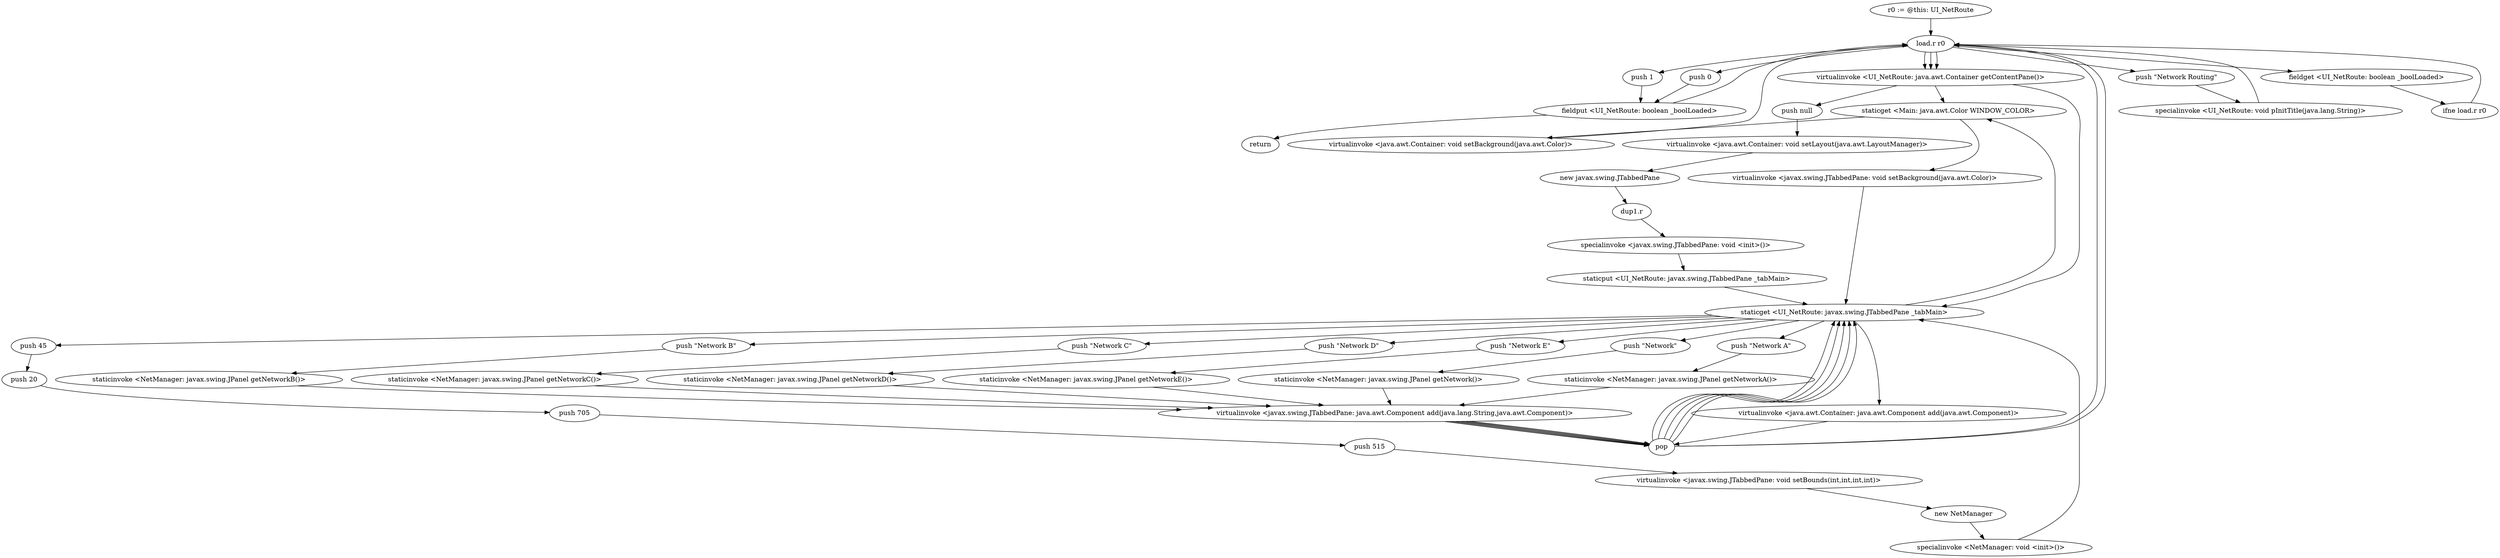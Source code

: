 digraph "" {
    "r0 := @this: UI_NetRoute"
    "load.r r0"
    "r0 := @this: UI_NetRoute"->"load.r r0";
    "push 0"
    "load.r r0"->"push 0";
    "fieldput <UI_NetRoute: boolean _boolLoaded>"
    "push 0"->"fieldput <UI_NetRoute: boolean _boolLoaded>";
    "fieldput <UI_NetRoute: boolean _boolLoaded>"->"load.r r0";
    "virtualinvoke <UI_NetRoute: java.awt.Container getContentPane()>"
    "load.r r0"->"virtualinvoke <UI_NetRoute: java.awt.Container getContentPane()>";
    "staticget <Main: java.awt.Color WINDOW_COLOR>"
    "virtualinvoke <UI_NetRoute: java.awt.Container getContentPane()>"->"staticget <Main: java.awt.Color WINDOW_COLOR>";
    "virtualinvoke <java.awt.Container: void setBackground(java.awt.Color)>"
    "staticget <Main: java.awt.Color WINDOW_COLOR>"->"virtualinvoke <java.awt.Container: void setBackground(java.awt.Color)>";
    "virtualinvoke <java.awt.Container: void setBackground(java.awt.Color)>"->"load.r r0";
    "load.r r0"->"virtualinvoke <UI_NetRoute: java.awt.Container getContentPane()>";
    "push null"
    "virtualinvoke <UI_NetRoute: java.awt.Container getContentPane()>"->"push null";
    "virtualinvoke <java.awt.Container: void setLayout(java.awt.LayoutManager)>"
    "push null"->"virtualinvoke <java.awt.Container: void setLayout(java.awt.LayoutManager)>";
    "new javax.swing.JTabbedPane"
    "virtualinvoke <java.awt.Container: void setLayout(java.awt.LayoutManager)>"->"new javax.swing.JTabbedPane";
    "dup1.r"
    "new javax.swing.JTabbedPane"->"dup1.r";
    "specialinvoke <javax.swing.JTabbedPane: void <init>()>"
    "dup1.r"->"specialinvoke <javax.swing.JTabbedPane: void <init>()>";
    "staticput <UI_NetRoute: javax.swing.JTabbedPane _tabMain>"
    "specialinvoke <javax.swing.JTabbedPane: void <init>()>"->"staticput <UI_NetRoute: javax.swing.JTabbedPane _tabMain>";
    "staticget <UI_NetRoute: javax.swing.JTabbedPane _tabMain>"
    "staticput <UI_NetRoute: javax.swing.JTabbedPane _tabMain>"->"staticget <UI_NetRoute: javax.swing.JTabbedPane _tabMain>";
    "staticget <UI_NetRoute: javax.swing.JTabbedPane _tabMain>"->"staticget <Main: java.awt.Color WINDOW_COLOR>";
    "virtualinvoke <javax.swing.JTabbedPane: void setBackground(java.awt.Color)>"
    "staticget <Main: java.awt.Color WINDOW_COLOR>"->"virtualinvoke <javax.swing.JTabbedPane: void setBackground(java.awt.Color)>";
    "virtualinvoke <javax.swing.JTabbedPane: void setBackground(java.awt.Color)>"->"staticget <UI_NetRoute: javax.swing.JTabbedPane _tabMain>";
    "push 45"
    "staticget <UI_NetRoute: javax.swing.JTabbedPane _tabMain>"->"push 45";
    "push 20"
    "push 45"->"push 20";
    "push 705"
    "push 20"->"push 705";
    "push 515"
    "push 705"->"push 515";
    "virtualinvoke <javax.swing.JTabbedPane: void setBounds(int,int,int,int)>"
    "push 515"->"virtualinvoke <javax.swing.JTabbedPane: void setBounds(int,int,int,int)>";
    "new NetManager"
    "virtualinvoke <javax.swing.JTabbedPane: void setBounds(int,int,int,int)>"->"new NetManager";
    "specialinvoke <NetManager: void <init>()>"
    "new NetManager"->"specialinvoke <NetManager: void <init>()>";
    "specialinvoke <NetManager: void <init>()>"->"staticget <UI_NetRoute: javax.swing.JTabbedPane _tabMain>";
    "push \"Network\""
    "staticget <UI_NetRoute: javax.swing.JTabbedPane _tabMain>"->"push \"Network\"";
    "staticinvoke <NetManager: javax.swing.JPanel getNetwork()>"
    "push \"Network\""->"staticinvoke <NetManager: javax.swing.JPanel getNetwork()>";
    "virtualinvoke <javax.swing.JTabbedPane: java.awt.Component add(java.lang.String,java.awt.Component)>"
    "staticinvoke <NetManager: javax.swing.JPanel getNetwork()>"->"virtualinvoke <javax.swing.JTabbedPane: java.awt.Component add(java.lang.String,java.awt.Component)>";
    "pop"
    "virtualinvoke <javax.swing.JTabbedPane: java.awt.Component add(java.lang.String,java.awt.Component)>"->"pop";
    "pop"->"staticget <UI_NetRoute: javax.swing.JTabbedPane _tabMain>";
    "push \"Network A\""
    "staticget <UI_NetRoute: javax.swing.JTabbedPane _tabMain>"->"push \"Network A\"";
    "staticinvoke <NetManager: javax.swing.JPanel getNetworkA()>"
    "push \"Network A\""->"staticinvoke <NetManager: javax.swing.JPanel getNetworkA()>";
    "staticinvoke <NetManager: javax.swing.JPanel getNetworkA()>"->"virtualinvoke <javax.swing.JTabbedPane: java.awt.Component add(java.lang.String,java.awt.Component)>";
    "virtualinvoke <javax.swing.JTabbedPane: java.awt.Component add(java.lang.String,java.awt.Component)>"->"pop";
    "pop"->"staticget <UI_NetRoute: javax.swing.JTabbedPane _tabMain>";
    "push \"Network B\""
    "staticget <UI_NetRoute: javax.swing.JTabbedPane _tabMain>"->"push \"Network B\"";
    "staticinvoke <NetManager: javax.swing.JPanel getNetworkB()>"
    "push \"Network B\""->"staticinvoke <NetManager: javax.swing.JPanel getNetworkB()>";
    "staticinvoke <NetManager: javax.swing.JPanel getNetworkB()>"->"virtualinvoke <javax.swing.JTabbedPane: java.awt.Component add(java.lang.String,java.awt.Component)>";
    "virtualinvoke <javax.swing.JTabbedPane: java.awt.Component add(java.lang.String,java.awt.Component)>"->"pop";
    "pop"->"staticget <UI_NetRoute: javax.swing.JTabbedPane _tabMain>";
    "push \"Network C\""
    "staticget <UI_NetRoute: javax.swing.JTabbedPane _tabMain>"->"push \"Network C\"";
    "staticinvoke <NetManager: javax.swing.JPanel getNetworkC()>"
    "push \"Network C\""->"staticinvoke <NetManager: javax.swing.JPanel getNetworkC()>";
    "staticinvoke <NetManager: javax.swing.JPanel getNetworkC()>"->"virtualinvoke <javax.swing.JTabbedPane: java.awt.Component add(java.lang.String,java.awt.Component)>";
    "virtualinvoke <javax.swing.JTabbedPane: java.awt.Component add(java.lang.String,java.awt.Component)>"->"pop";
    "pop"->"staticget <UI_NetRoute: javax.swing.JTabbedPane _tabMain>";
    "push \"Network D\""
    "staticget <UI_NetRoute: javax.swing.JTabbedPane _tabMain>"->"push \"Network D\"";
    "staticinvoke <NetManager: javax.swing.JPanel getNetworkD()>"
    "push \"Network D\""->"staticinvoke <NetManager: javax.swing.JPanel getNetworkD()>";
    "staticinvoke <NetManager: javax.swing.JPanel getNetworkD()>"->"virtualinvoke <javax.swing.JTabbedPane: java.awt.Component add(java.lang.String,java.awt.Component)>";
    "virtualinvoke <javax.swing.JTabbedPane: java.awt.Component add(java.lang.String,java.awt.Component)>"->"pop";
    "pop"->"staticget <UI_NetRoute: javax.swing.JTabbedPane _tabMain>";
    "push \"Network E\""
    "staticget <UI_NetRoute: javax.swing.JTabbedPane _tabMain>"->"push \"Network E\"";
    "staticinvoke <NetManager: javax.swing.JPanel getNetworkE()>"
    "push \"Network E\""->"staticinvoke <NetManager: javax.swing.JPanel getNetworkE()>";
    "staticinvoke <NetManager: javax.swing.JPanel getNetworkE()>"->"virtualinvoke <javax.swing.JTabbedPane: java.awt.Component add(java.lang.String,java.awt.Component)>";
    "virtualinvoke <javax.swing.JTabbedPane: java.awt.Component add(java.lang.String,java.awt.Component)>"->"pop";
    "pop"->"load.r r0";
    "load.r r0"->"virtualinvoke <UI_NetRoute: java.awt.Container getContentPane()>";
    "virtualinvoke <UI_NetRoute: java.awt.Container getContentPane()>"->"staticget <UI_NetRoute: javax.swing.JTabbedPane _tabMain>";
    "virtualinvoke <java.awt.Container: java.awt.Component add(java.awt.Component)>"
    "staticget <UI_NetRoute: javax.swing.JTabbedPane _tabMain>"->"virtualinvoke <java.awt.Container: java.awt.Component add(java.awt.Component)>";
    "virtualinvoke <java.awt.Container: java.awt.Component add(java.awt.Component)>"->"pop";
    "pop"->"load.r r0";
    "push \"Network Routing\""
    "load.r r0"->"push \"Network Routing\"";
    "specialinvoke <UI_NetRoute: void pInitTitle(java.lang.String)>"
    "push \"Network Routing\""->"specialinvoke <UI_NetRoute: void pInitTitle(java.lang.String)>";
    "specialinvoke <UI_NetRoute: void pInitTitle(java.lang.String)>"->"load.r r0";
    "fieldget <UI_NetRoute: boolean _boolLoaded>"
    "load.r r0"->"fieldget <UI_NetRoute: boolean _boolLoaded>";
    "ifne load.r r0"
    "fieldget <UI_NetRoute: boolean _boolLoaded>"->"ifne load.r r0";
    "ifne load.r r0"->"load.r r0";
    "push 1"
    "load.r r0"->"push 1";
    "push 1"->"fieldput <UI_NetRoute: boolean _boolLoaded>";
    "return"
    "fieldput <UI_NetRoute: boolean _boolLoaded>"->"return";
}
